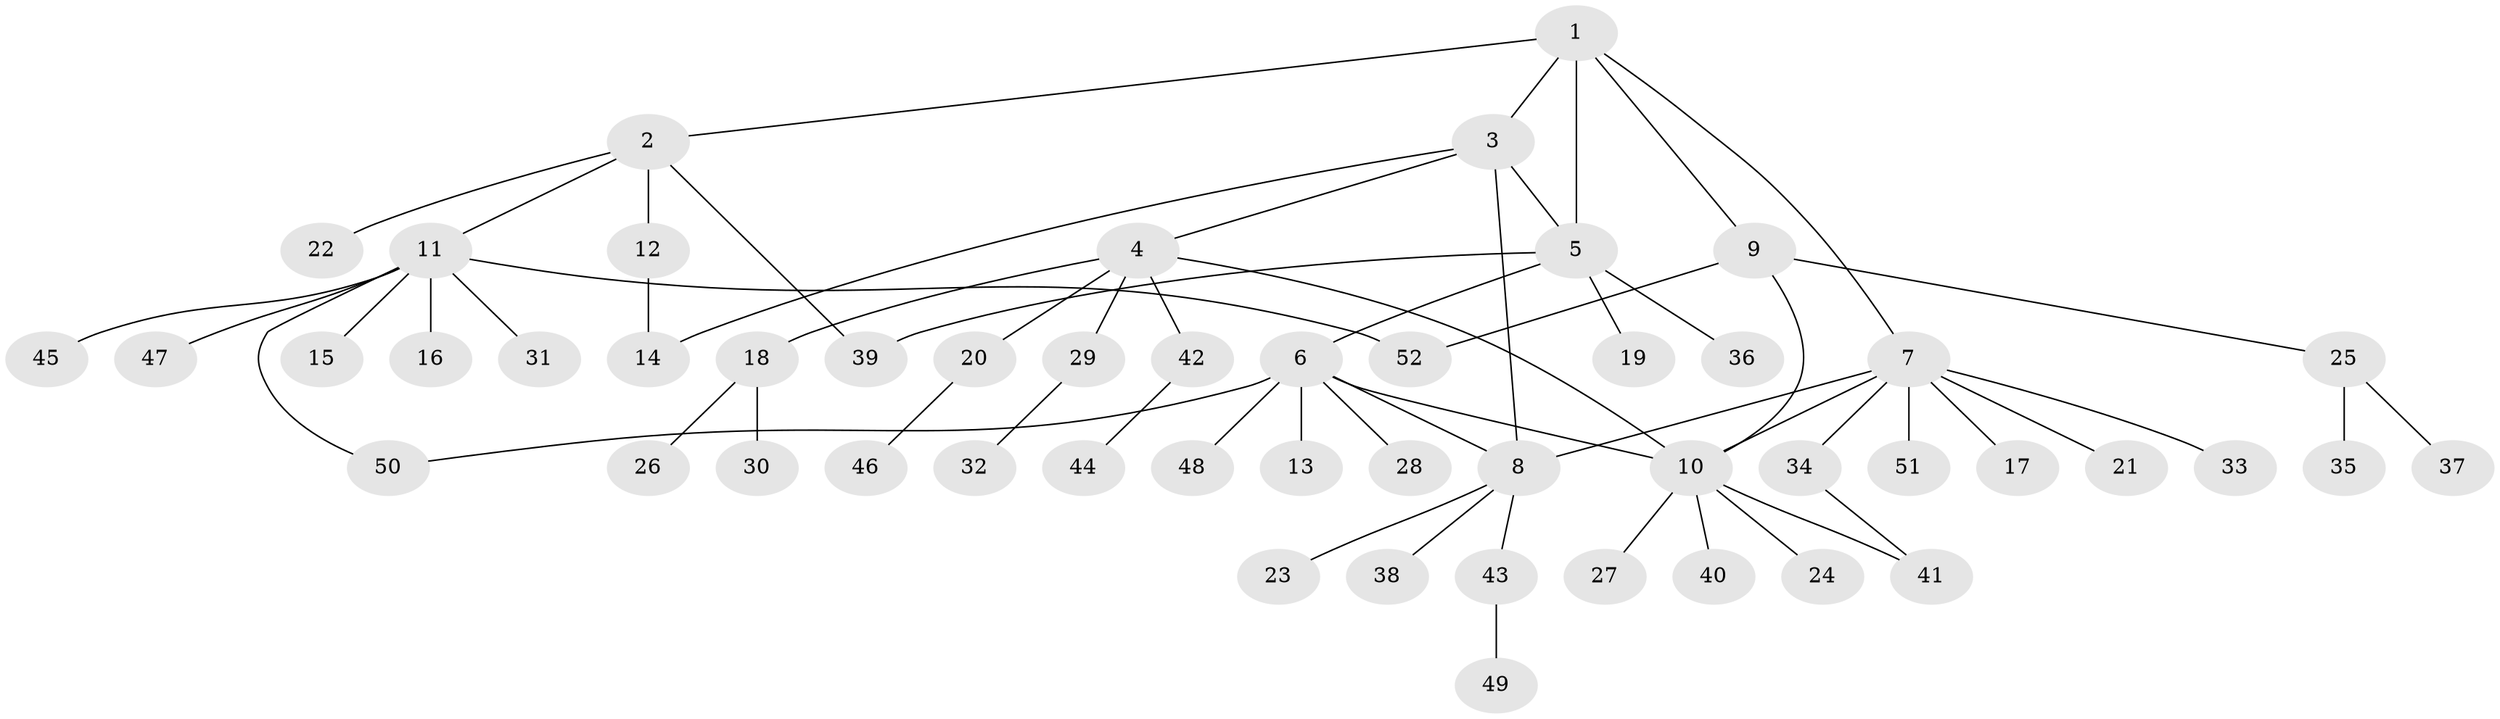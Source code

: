 // Generated by graph-tools (version 1.1) at 2025/15/03/09/25 04:15:45]
// undirected, 52 vertices, 62 edges
graph export_dot {
graph [start="1"]
  node [color=gray90,style=filled];
  1;
  2;
  3;
  4;
  5;
  6;
  7;
  8;
  9;
  10;
  11;
  12;
  13;
  14;
  15;
  16;
  17;
  18;
  19;
  20;
  21;
  22;
  23;
  24;
  25;
  26;
  27;
  28;
  29;
  30;
  31;
  32;
  33;
  34;
  35;
  36;
  37;
  38;
  39;
  40;
  41;
  42;
  43;
  44;
  45;
  46;
  47;
  48;
  49;
  50;
  51;
  52;
  1 -- 2;
  1 -- 3;
  1 -- 5;
  1 -- 7;
  1 -- 9;
  2 -- 11;
  2 -- 12;
  2 -- 22;
  2 -- 39;
  3 -- 4;
  3 -- 5;
  3 -- 8;
  3 -- 14;
  4 -- 10;
  4 -- 18;
  4 -- 20;
  4 -- 29;
  4 -- 42;
  5 -- 6;
  5 -- 19;
  5 -- 36;
  5 -- 39;
  6 -- 8;
  6 -- 10;
  6 -- 13;
  6 -- 28;
  6 -- 48;
  6 -- 50;
  7 -- 8;
  7 -- 10;
  7 -- 17;
  7 -- 21;
  7 -- 33;
  7 -- 34;
  7 -- 51;
  8 -- 23;
  8 -- 38;
  8 -- 43;
  9 -- 10;
  9 -- 25;
  9 -- 52;
  10 -- 24;
  10 -- 27;
  10 -- 40;
  10 -- 41;
  11 -- 15;
  11 -- 16;
  11 -- 31;
  11 -- 45;
  11 -- 47;
  11 -- 50;
  11 -- 52;
  12 -- 14;
  18 -- 26;
  18 -- 30;
  20 -- 46;
  25 -- 35;
  25 -- 37;
  29 -- 32;
  34 -- 41;
  42 -- 44;
  43 -- 49;
}

